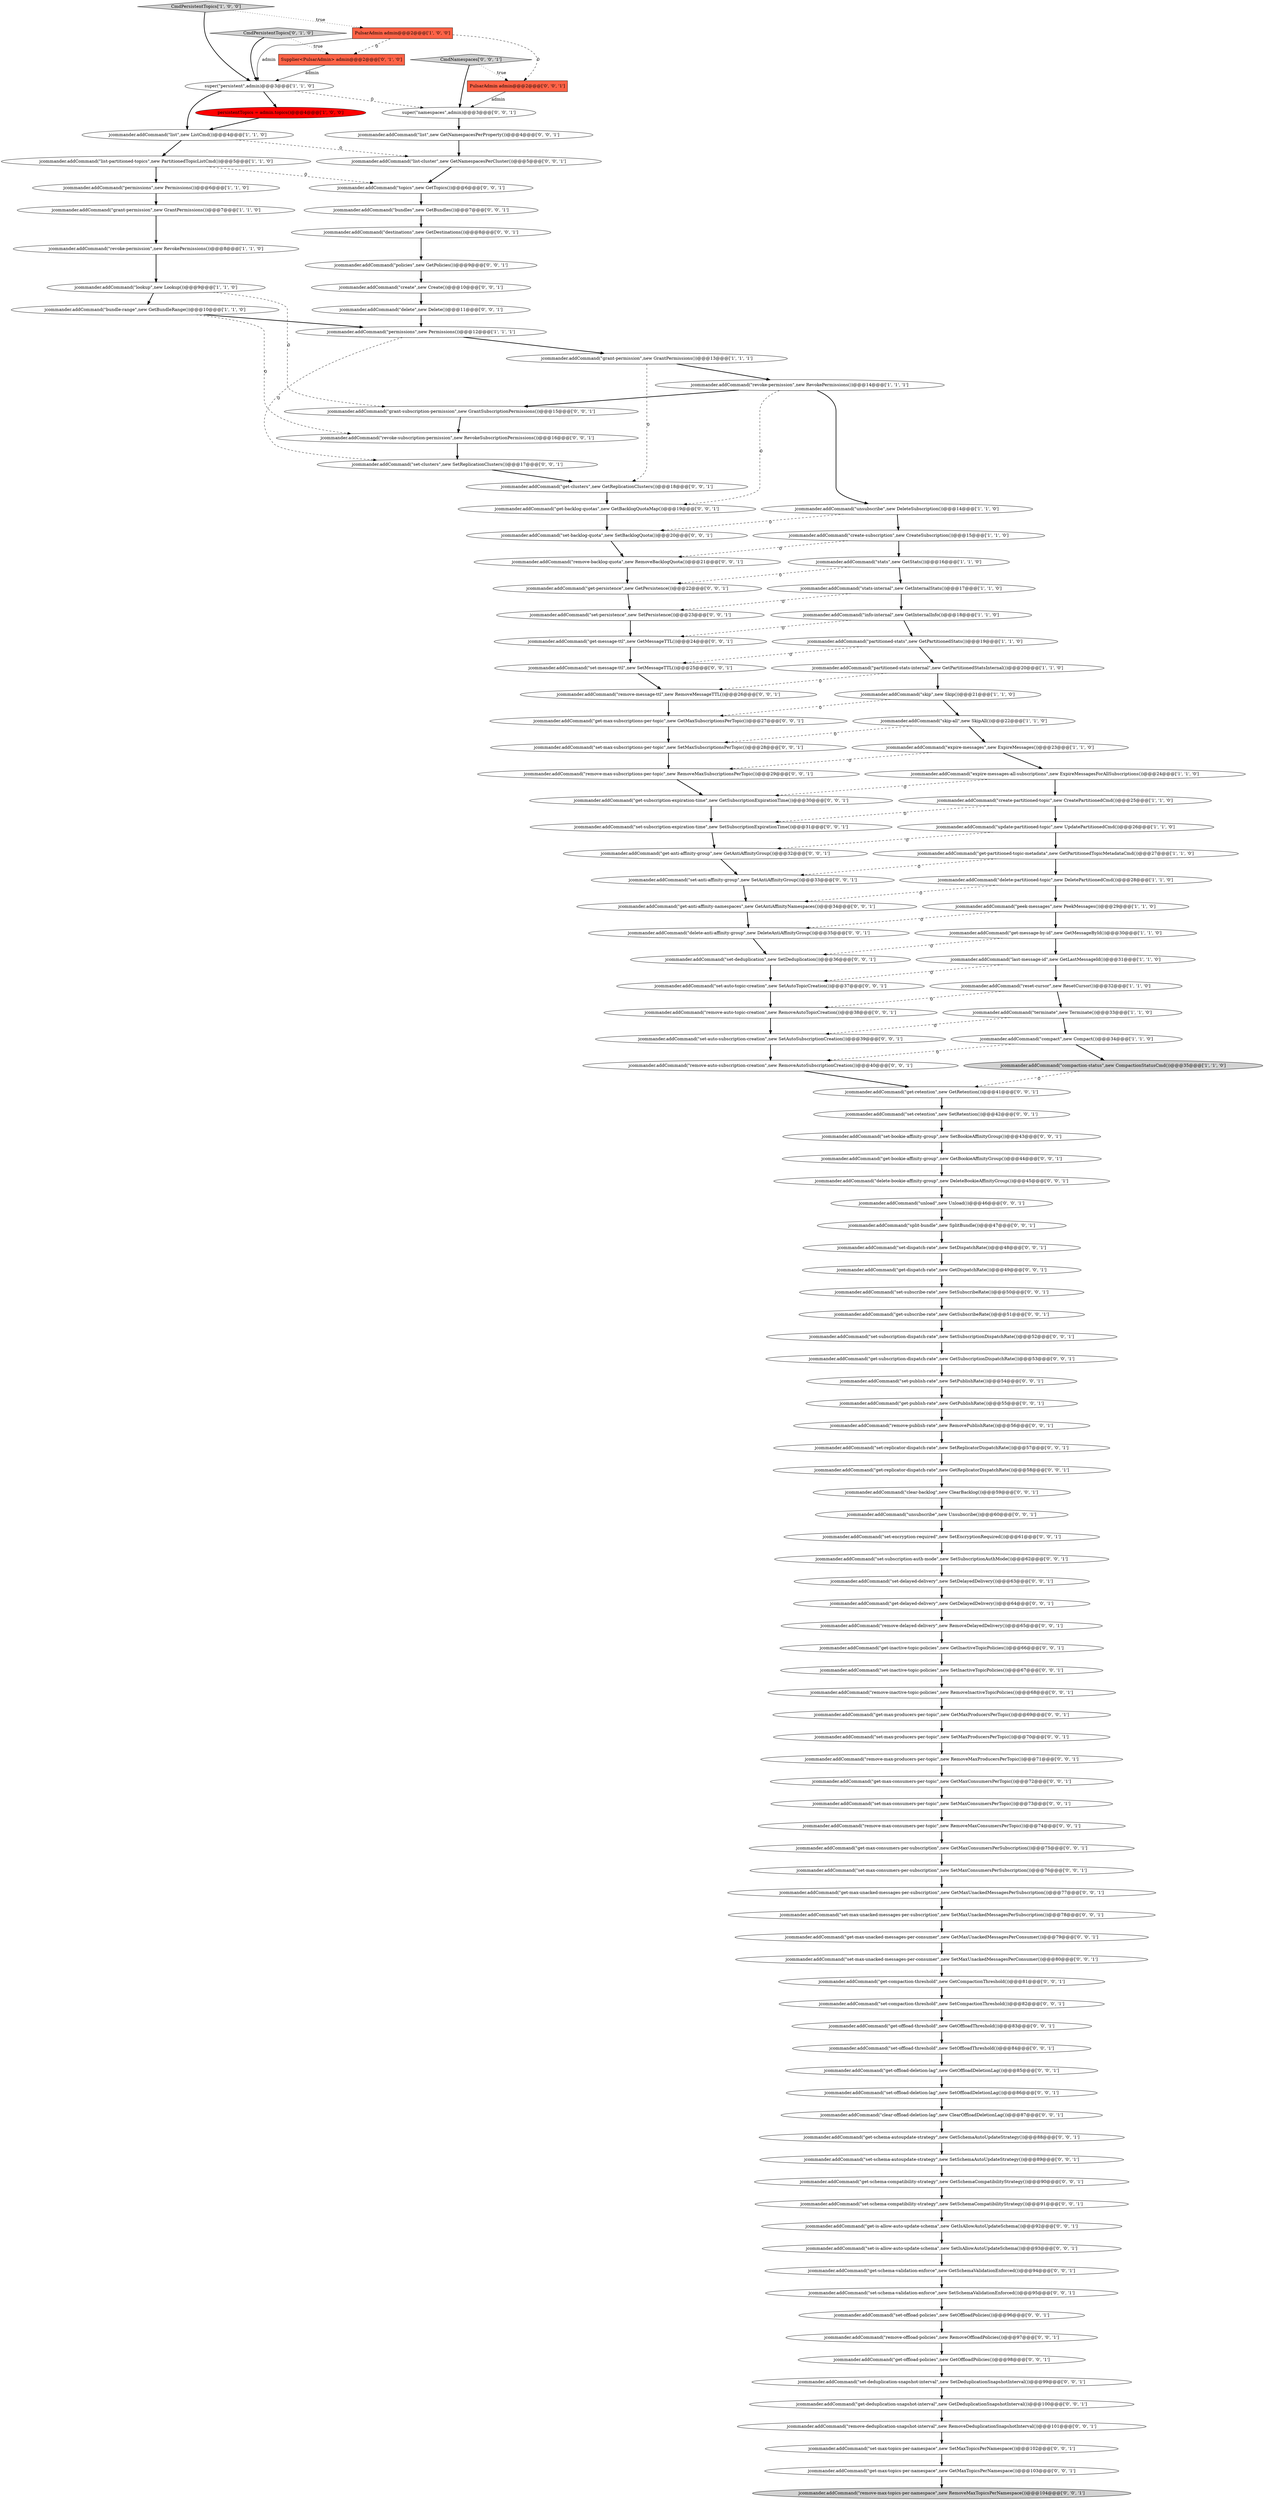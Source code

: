digraph {
33 [style = filled, label = "jcommander.addCommand(\"lookup\",new Lookup())@@@9@@@['1', '1', '0']", fillcolor = white, shape = ellipse image = "AAA0AAABBB1BBB"];
49 [style = filled, label = "jcommander.addCommand(\"remove-max-topics-per-namespace\",new RemoveMaxTopicsPerNamespace())@@@104@@@['0', '0', '1']", fillcolor = lightgray, shape = ellipse image = "AAA0AAABBB3BBB"];
71 [style = filled, label = "jcommander.addCommand(\"list\",new GetNamespacesPerProperty())@@@4@@@['0', '0', '1']", fillcolor = white, shape = ellipse image = "AAA0AAABBB3BBB"];
45 [style = filled, label = "jcommander.addCommand(\"get-publish-rate\",new GetPublishRate())@@@55@@@['0', '0', '1']", fillcolor = white, shape = ellipse image = "AAA0AAABBB3BBB"];
41 [style = filled, label = "jcommander.addCommand(\"remove-auto-topic-creation\",new RemoveAutoTopicCreation())@@@38@@@['0', '0', '1']", fillcolor = white, shape = ellipse image = "AAA0AAABBB3BBB"];
4 [style = filled, label = "jcommander.addCommand(\"update-partitioned-topic\",new UpdatePartitionedCmd())@@@26@@@['1', '1', '0']", fillcolor = white, shape = ellipse image = "AAA0AAABBB1BBB"];
63 [style = filled, label = "jcommander.addCommand(\"get-retention\",new GetRetention())@@@41@@@['0', '0', '1']", fillcolor = white, shape = ellipse image = "AAA0AAABBB3BBB"];
88 [style = filled, label = "jcommander.addCommand(\"get-max-topics-per-namespace\",new GetMaxTopicsPerNamespace())@@@103@@@['0', '0', '1']", fillcolor = white, shape = ellipse image = "AAA0AAABBB3BBB"];
123 [style = filled, label = "jcommander.addCommand(\"set-subscribe-rate\",new SetSubscribeRate())@@@50@@@['0', '0', '1']", fillcolor = white, shape = ellipse image = "AAA0AAABBB3BBB"];
70 [style = filled, label = "jcommander.addCommand(\"set-delayed-delivery\",new SetDelayedDelivery())@@@63@@@['0', '0', '1']", fillcolor = white, shape = ellipse image = "AAA0AAABBB3BBB"];
73 [style = filled, label = "jcommander.addCommand(\"get-deduplication-snapshot-interval\",new GetDeduplicationSnapshotInterval())@@@100@@@['0', '0', '1']", fillcolor = white, shape = ellipse image = "AAA0AAABBB3BBB"];
18 [style = filled, label = "PulsarAdmin admin@@@2@@@['1', '0', '0']", fillcolor = tomato, shape = box image = "AAA1AAABBB1BBB"];
137 [style = filled, label = "jcommander.addCommand(\"set-subscription-dispatch-rate\",new SetSubscriptionDispatchRate())@@@52@@@['0', '0', '1']", fillcolor = white, shape = ellipse image = "AAA0AAABBB3BBB"];
56 [style = filled, label = "jcommander.addCommand(\"get-bookie-affinity-group\",new GetBookieAffinityGroup())@@@44@@@['0', '0', '1']", fillcolor = white, shape = ellipse image = "AAA0AAABBB3BBB"];
67 [style = filled, label = "jcommander.addCommand(\"set-anti-affinity-group\",new SetAntiAffinityGroup())@@@33@@@['0', '0', '1']", fillcolor = white, shape = ellipse image = "AAA0AAABBB3BBB"];
115 [style = filled, label = "jcommander.addCommand(\"delete-bookie-affinity-group\",new DeleteBookieAffinityGroup())@@@45@@@['0', '0', '1']", fillcolor = white, shape = ellipse image = "AAA0AAABBB3BBB"];
55 [style = filled, label = "jcommander.addCommand(\"get-backlog-quotas\",new GetBacklogQuotaMap())@@@19@@@['0', '0', '1']", fillcolor = white, shape = ellipse image = "AAA0AAABBB3BBB"];
100 [style = filled, label = "jcommander.addCommand(\"set-max-consumers-per-topic\",new SetMaxConsumersPerTopic())@@@73@@@['0', '0', '1']", fillcolor = white, shape = ellipse image = "AAA0AAABBB3BBB"];
13 [style = filled, label = "jcommander.addCommand(\"partitioned-stats\",new GetPartitionedStats())@@@19@@@['1', '1', '0']", fillcolor = white, shape = ellipse image = "AAA0AAABBB1BBB"];
82 [style = filled, label = "jcommander.addCommand(\"set-replicator-dispatch-rate\",new SetReplicatorDispatchRate())@@@57@@@['0', '0', '1']", fillcolor = white, shape = ellipse image = "AAA0AAABBB3BBB"];
9 [style = filled, label = "jcommander.addCommand(\"terminate\",new Terminate())@@@33@@@['1', '1', '0']", fillcolor = white, shape = ellipse image = "AAA0AAABBB1BBB"];
133 [style = filled, label = "jcommander.addCommand(\"get-offload-threshold\",new GetOffloadThreshold())@@@83@@@['0', '0', '1']", fillcolor = white, shape = ellipse image = "AAA0AAABBB3BBB"];
5 [style = filled, label = "jcommander.addCommand(\"unsubscribe\",new DeleteSubscription())@@@14@@@['1', '1', '0']", fillcolor = white, shape = ellipse image = "AAA0AAABBB1BBB"];
94 [style = filled, label = "jcommander.addCommand(\"get-offload-deletion-lag\",new GetOffloadDeletionLag())@@@85@@@['0', '0', '1']", fillcolor = white, shape = ellipse image = "AAA0AAABBB3BBB"];
44 [style = filled, label = "jcommander.addCommand(\"grant-subscription-permission\",new GrantSubscriptionPermissions())@@@15@@@['0', '0', '1']", fillcolor = white, shape = ellipse image = "AAA0AAABBB3BBB"];
95 [style = filled, label = "jcommander.addCommand(\"get-message-ttl\",new GetMessageTTL())@@@24@@@['0', '0', '1']", fillcolor = white, shape = ellipse image = "AAA0AAABBB3BBB"];
62 [style = filled, label = "jcommander.addCommand(\"set-max-unacked-messages-per-consumer\",new SetMaxUnackedMessagesPerConsumer())@@@80@@@['0', '0', '1']", fillcolor = white, shape = ellipse image = "AAA0AAABBB3BBB"];
130 [style = filled, label = "jcommander.addCommand(\"set-max-producers-per-topic\",new SetMaxProducersPerTopic())@@@70@@@['0', '0', '1']", fillcolor = white, shape = ellipse image = "AAA0AAABBB3BBB"];
136 [style = filled, label = "jcommander.addCommand(\"get-persistence\",new GetPersistence())@@@22@@@['0', '0', '1']", fillcolor = white, shape = ellipse image = "AAA0AAABBB3BBB"];
22 [style = filled, label = "jcommander.addCommand(\"skip\",new Skip())@@@21@@@['1', '1', '0']", fillcolor = white, shape = ellipse image = "AAA0AAABBB1BBB"];
38 [style = filled, label = "jcommander.addCommand(\"get-dispatch-rate\",new GetDispatchRate())@@@49@@@['0', '0', '1']", fillcolor = white, shape = ellipse image = "AAA0AAABBB3BBB"];
110 [style = filled, label = "jcommander.addCommand(\"set-max-topics-per-namespace\",new SetMaxTopicsPerNamespace())@@@102@@@['0', '0', '1']", fillcolor = white, shape = ellipse image = "AAA0AAABBB3BBB"];
10 [style = filled, label = "jcommander.addCommand(\"compact\",new Compact())@@@34@@@['1', '1', '0']", fillcolor = white, shape = ellipse image = "AAA0AAABBB1BBB"];
30 [style = filled, label = "jcommander.addCommand(\"reset-cursor\",new ResetCursor())@@@32@@@['1', '1', '0']", fillcolor = white, shape = ellipse image = "AAA0AAABBB1BBB"];
19 [style = filled, label = "jcommander.addCommand(\"partitioned-stats-internal\",new GetPartitionedStatsInternal())@@@20@@@['1', '1', '0']", fillcolor = white, shape = ellipse image = "AAA0AAABBB1BBB"];
11 [style = filled, label = "persistentTopics = admin.topics()@@@4@@@['1', '0', '0']", fillcolor = red, shape = ellipse image = "AAA1AAABBB1BBB"];
40 [style = filled, label = "jcommander.addCommand(\"delete-anti-affinity-group\",new DeleteAntiAffinityGroup())@@@35@@@['0', '0', '1']", fillcolor = white, shape = ellipse image = "AAA0AAABBB3BBB"];
50 [style = filled, label = "super(\"namespaces\",admin)@@@3@@@['0', '0', '1']", fillcolor = white, shape = ellipse image = "AAA0AAABBB3BBB"];
113 [style = filled, label = "jcommander.addCommand(\"list-cluster\",new GetNamespacesPerCluster())@@@5@@@['0', '0', '1']", fillcolor = white, shape = ellipse image = "AAA0AAABBB3BBB"];
32 [style = filled, label = "jcommander.addCommand(\"list-partitioned-topics\",new PartitionedTopicListCmd())@@@5@@@['1', '1', '0']", fillcolor = white, shape = ellipse image = "AAA0AAABBB1BBB"];
132 [style = filled, label = "jcommander.addCommand(\"remove-max-consumers-per-topic\",new RemoveMaxConsumersPerTopic())@@@74@@@['0', '0', '1']", fillcolor = white, shape = ellipse image = "AAA0AAABBB3BBB"];
34 [style = filled, label = "jcommander.addCommand(\"get-message-by-id\",new GetMessageById())@@@30@@@['1', '1', '0']", fillcolor = white, shape = ellipse image = "AAA0AAABBB1BBB"];
65 [style = filled, label = "jcommander.addCommand(\"set-is-allow-auto-update-schema\",new SetIsAllowAutoUpdateSchema())@@@93@@@['0', '0', '1']", fillcolor = white, shape = ellipse image = "AAA0AAABBB3BBB"];
87 [style = filled, label = "jcommander.addCommand(\"remove-deduplication-snapshot-interval\",new RemoveDeduplicationSnapshotInterval())@@@101@@@['0', '0', '1']", fillcolor = white, shape = ellipse image = "AAA0AAABBB3BBB"];
129 [style = filled, label = "jcommander.addCommand(\"get-is-allow-auto-update-schema\",new GetIsAllowAutoUpdateSchema())@@@92@@@['0', '0', '1']", fillcolor = white, shape = ellipse image = "AAA0AAABBB3BBB"];
72 [style = filled, label = "jcommander.addCommand(\"set-clusters\",new SetReplicationClusters())@@@17@@@['0', '0', '1']", fillcolor = white, shape = ellipse image = "AAA0AAABBB3BBB"];
121 [style = filled, label = "jcommander.addCommand(\"set-subscription-expiration-time\",new SetSubscriptionExpirationTime())@@@31@@@['0', '0', '1']", fillcolor = white, shape = ellipse image = "AAA0AAABBB3BBB"];
51 [style = filled, label = "jcommander.addCommand(\"set-max-unacked-messages-per-subscription\",new SetMaxUnackedMessagesPerSubscription())@@@78@@@['0', '0', '1']", fillcolor = white, shape = ellipse image = "AAA0AAABBB3BBB"];
103 [style = filled, label = "jcommander.addCommand(\"get-schema-compatibility-strategy\",new GetSchemaCompatibilityStrategy())@@@90@@@['0', '0', '1']", fillcolor = white, shape = ellipse image = "AAA0AAABBB3BBB"];
74 [style = filled, label = "jcommander.addCommand(\"get-max-subscriptions-per-topic\",new GetMaxSubscriptionsPerTopic())@@@27@@@['0', '0', '1']", fillcolor = white, shape = ellipse image = "AAA0AAABBB3BBB"];
128 [style = filled, label = "jcommander.addCommand(\"get-compaction-threshold\",new GetCompactionThreshold())@@@81@@@['0', '0', '1']", fillcolor = white, shape = ellipse image = "AAA0AAABBB3BBB"];
106 [style = filled, label = "jcommander.addCommand(\"remove-max-producers-per-topic\",new RemoveMaxProducersPerTopic())@@@71@@@['0', '0', '1']", fillcolor = white, shape = ellipse image = "AAA0AAABBB3BBB"];
138 [style = filled, label = "jcommander.addCommand(\"revoke-subscription-permission\",new RevokeSubscriptionPermissions())@@@16@@@['0', '0', '1']", fillcolor = white, shape = ellipse image = "AAA0AAABBB3BBB"];
2 [style = filled, label = "jcommander.addCommand(\"grant-permission\",new GrantPermissions())@@@7@@@['1', '1', '0']", fillcolor = white, shape = ellipse image = "AAA0AAABBB1BBB"];
37 [style = filled, label = "CmdPersistentTopics['0', '1', '0']", fillcolor = lightgray, shape = diamond image = "AAA0AAABBB2BBB"];
47 [style = filled, label = "jcommander.addCommand(\"set-deduplication-snapshot-interval\",new SetDeduplicationSnapshotInterval())@@@99@@@['0', '0', '1']", fillcolor = white, shape = ellipse image = "AAA0AAABBB3BBB"];
89 [style = filled, label = "jcommander.addCommand(\"clear-backlog\",new ClearBacklog())@@@59@@@['0', '0', '1']", fillcolor = white, shape = ellipse image = "AAA0AAABBB3BBB"];
46 [style = filled, label = "jcommander.addCommand(\"set-retention\",new SetRetention())@@@42@@@['0', '0', '1']", fillcolor = white, shape = ellipse image = "AAA0AAABBB3BBB"];
134 [style = filled, label = "jcommander.addCommand(\"remove-inactive-topic-policies\",new RemoveInactiveTopicPolicies())@@@68@@@['0', '0', '1']", fillcolor = white, shape = ellipse image = "AAA0AAABBB3BBB"];
8 [style = filled, label = "jcommander.addCommand(\"peek-messages\",new PeekMessages())@@@29@@@['1', '1', '0']", fillcolor = white, shape = ellipse image = "AAA0AAABBB1BBB"];
111 [style = filled, label = "jcommander.addCommand(\"get-offload-policies\",new GetOffloadPolicies())@@@98@@@['0', '0', '1']", fillcolor = white, shape = ellipse image = "AAA0AAABBB3BBB"];
98 [style = filled, label = "jcommander.addCommand(\"get-max-producers-per-topic\",new GetMaxProducersPerTopic())@@@69@@@['0', '0', '1']", fillcolor = white, shape = ellipse image = "AAA0AAABBB3BBB"];
53 [style = filled, label = "jcommander.addCommand(\"unload\",new Unload())@@@46@@@['0', '0', '1']", fillcolor = white, shape = ellipse image = "AAA0AAABBB3BBB"];
117 [style = filled, label = "jcommander.addCommand(\"get-max-consumers-per-subscription\",new GetMaxConsumersPerSubscription())@@@75@@@['0', '0', '1']", fillcolor = white, shape = ellipse image = "AAA0AAABBB3BBB"];
126 [style = filled, label = "jcommander.addCommand(\"set-max-consumers-per-subscription\",new SetMaxConsumersPerSubscription())@@@76@@@['0', '0', '1']", fillcolor = white, shape = ellipse image = "AAA0AAABBB3BBB"];
54 [style = filled, label = "jcommander.addCommand(\"get-schema-validation-enforce\",new GetSchemaValidationEnforced())@@@94@@@['0', '0', '1']", fillcolor = white, shape = ellipse image = "AAA0AAABBB3BBB"];
85 [style = filled, label = "jcommander.addCommand(\"set-schema-autoupdate-strategy\",new SetSchemaAutoUpdateStrategy())@@@89@@@['0', '0', '1']", fillcolor = white, shape = ellipse image = "AAA0AAABBB3BBB"];
96 [style = filled, label = "jcommander.addCommand(\"get-anti-affinity-namespaces\",new GetAntiAffinityNamespaces())@@@34@@@['0', '0', '1']", fillcolor = white, shape = ellipse image = "AAA0AAABBB3BBB"];
16 [style = filled, label = "jcommander.addCommand(\"permissions\",new Permissions())@@@12@@@['1', '1', '1']", fillcolor = white, shape = ellipse image = "AAA0AAABBB1BBB"];
101 [style = filled, label = "jcommander.addCommand(\"set-subscription-auth-mode\",new SetSubscriptionAuthMode())@@@62@@@['0', '0', '1']", fillcolor = white, shape = ellipse image = "AAA0AAABBB3BBB"];
43 [style = filled, label = "jcommander.addCommand(\"set-deduplication\",new SetDeduplication())@@@36@@@['0', '0', '1']", fillcolor = white, shape = ellipse image = "AAA0AAABBB3BBB"];
28 [style = filled, label = "super(\"persistent\",admin)@@@3@@@['1', '1', '0']", fillcolor = white, shape = ellipse image = "AAA0AAABBB1BBB"];
64 [style = filled, label = "jcommander.addCommand(\"get-inactive-topic-policies\",new GetInactiveTopicPolicies())@@@66@@@['0', '0', '1']", fillcolor = white, shape = ellipse image = "AAA0AAABBB3BBB"];
3 [style = filled, label = "jcommander.addCommand(\"revoke-permission\",new RevokePermissions())@@@8@@@['1', '1', '0']", fillcolor = white, shape = ellipse image = "AAA0AAABBB1BBB"];
77 [style = filled, label = "jcommander.addCommand(\"remove-publish-rate\",new RemovePublishRate())@@@56@@@['0', '0', '1']", fillcolor = white, shape = ellipse image = "AAA0AAABBB3BBB"];
21 [style = filled, label = "jcommander.addCommand(\"stats-internal\",new GetInternalStats())@@@17@@@['1', '1', '0']", fillcolor = white, shape = ellipse image = "AAA0AAABBB1BBB"];
127 [style = filled, label = "jcommander.addCommand(\"get-subscription-dispatch-rate\",new GetSubscriptionDispatchRate())@@@53@@@['0', '0', '1']", fillcolor = white, shape = ellipse image = "AAA0AAABBB3BBB"];
104 [style = filled, label = "jcommander.addCommand(\"get-replicator-dispatch-rate\",new GetReplicatorDispatchRate())@@@58@@@['0', '0', '1']", fillcolor = white, shape = ellipse image = "AAA0AAABBB3BBB"];
60 [style = filled, label = "jcommander.addCommand(\"get-clusters\",new GetReplicationClusters())@@@18@@@['0', '0', '1']", fillcolor = white, shape = ellipse image = "AAA0AAABBB3BBB"];
59 [style = filled, label = "jcommander.addCommand(\"get-max-unacked-messages-per-consumer\",new GetMaxUnackedMessagesPerConsumer())@@@79@@@['0', '0', '1']", fillcolor = white, shape = ellipse image = "AAA0AAABBB3BBB"];
84 [style = filled, label = "jcommander.addCommand(\"set-max-subscriptions-per-topic\",new SetMaxSubscriptionsPerTopic())@@@28@@@['0', '0', '1']", fillcolor = white, shape = ellipse image = "AAA0AAABBB3BBB"];
17 [style = filled, label = "jcommander.addCommand(\"list\",new ListCmd())@@@4@@@['1', '1', '0']", fillcolor = white, shape = ellipse image = "AAA0AAABBB1BBB"];
75 [style = filled, label = "jcommander.addCommand(\"remove-offload-policies\",new RemoveOffloadPolicies())@@@97@@@['0', '0', '1']", fillcolor = white, shape = ellipse image = "AAA0AAABBB3BBB"];
78 [style = filled, label = "jcommander.addCommand(\"get-subscription-expiration-time\",new GetSubscriptionExpirationTime())@@@30@@@['0', '0', '1']", fillcolor = white, shape = ellipse image = "AAA0AAABBB3BBB"];
25 [style = filled, label = "jcommander.addCommand(\"revoke-permission\",new RevokePermissions())@@@14@@@['1', '1', '1']", fillcolor = white, shape = ellipse image = "AAA0AAABBB1BBB"];
102 [style = filled, label = "jcommander.addCommand(\"get-max-consumers-per-topic\",new GetMaxConsumersPerTopic())@@@72@@@['0', '0', '1']", fillcolor = white, shape = ellipse image = "AAA0AAABBB3BBB"];
24 [style = filled, label = "jcommander.addCommand(\"stats\",new GetStats())@@@16@@@['1', '1', '0']", fillcolor = white, shape = ellipse image = "AAA0AAABBB1BBB"];
107 [style = filled, label = "jcommander.addCommand(\"remove-message-ttl\",new RemoveMessageTTL())@@@26@@@['0', '0', '1']", fillcolor = white, shape = ellipse image = "AAA0AAABBB3BBB"];
86 [style = filled, label = "jcommander.addCommand(\"set-auto-topic-creation\",new SetAutoTopicCreation())@@@37@@@['0', '0', '1']", fillcolor = white, shape = ellipse image = "AAA0AAABBB3BBB"];
0 [style = filled, label = "jcommander.addCommand(\"info-internal\",new GetInternalInfo())@@@18@@@['1', '1', '0']", fillcolor = white, shape = ellipse image = "AAA0AAABBB1BBB"];
114 [style = filled, label = "jcommander.addCommand(\"destinations\",new GetDestinations())@@@8@@@['0', '0', '1']", fillcolor = white, shape = ellipse image = "AAA0AAABBB3BBB"];
42 [style = filled, label = "jcommander.addCommand(\"set-offload-threshold\",new SetOffloadThreshold())@@@84@@@['0', '0', '1']", fillcolor = white, shape = ellipse image = "AAA0AAABBB3BBB"];
109 [style = filled, label = "jcommander.addCommand(\"policies\",new GetPolicies())@@@9@@@['0', '0', '1']", fillcolor = white, shape = ellipse image = "AAA0AAABBB3BBB"];
68 [style = filled, label = "jcommander.addCommand(\"set-auto-subscription-creation\",new SetAutoSubscriptionCreation())@@@39@@@['0', '0', '1']", fillcolor = white, shape = ellipse image = "AAA0AAABBB3BBB"];
12 [style = filled, label = "jcommander.addCommand(\"grant-permission\",new GrantPermissions())@@@13@@@['1', '1', '1']", fillcolor = white, shape = ellipse image = "AAA0AAABBB1BBB"];
36 [style = filled, label = "Supplier<PulsarAdmin> admin@@@2@@@['0', '1', '0']", fillcolor = tomato, shape = box image = "AAA1AAABBB2BBB"];
135 [style = filled, label = "jcommander.addCommand(\"set-inactive-topic-policies\",new SetInactiveTopicPolicies())@@@67@@@['0', '0', '1']", fillcolor = white, shape = ellipse image = "AAA0AAABBB3BBB"];
91 [style = filled, label = "jcommander.addCommand(\"set-offload-policies\",new SetOffloadPolicies())@@@96@@@['0', '0', '1']", fillcolor = white, shape = ellipse image = "AAA0AAABBB3BBB"];
116 [style = filled, label = "jcommander.addCommand(\"set-message-ttl\",new SetMessageTTL())@@@25@@@['0', '0', '1']", fillcolor = white, shape = ellipse image = "AAA0AAABBB3BBB"];
97 [style = filled, label = "jcommander.addCommand(\"set-persistence\",new SetPersistence())@@@23@@@['0', '0', '1']", fillcolor = white, shape = ellipse image = "AAA0AAABBB3BBB"];
122 [style = filled, label = "jcommander.addCommand(\"get-anti-affinity-group\",new GetAntiAffinityGroup())@@@32@@@['0', '0', '1']", fillcolor = white, shape = ellipse image = "AAA0AAABBB3BBB"];
120 [style = filled, label = "PulsarAdmin admin@@@2@@@['0', '0', '1']", fillcolor = tomato, shape = box image = "AAA0AAABBB3BBB"];
66 [style = filled, label = "jcommander.addCommand(\"set-backlog-quota\",new SetBacklogQuota())@@@20@@@['0', '0', '1']", fillcolor = white, shape = ellipse image = "AAA0AAABBB3BBB"];
90 [style = filled, label = "jcommander.addCommand(\"bundles\",new GetBundles())@@@7@@@['0', '0', '1']", fillcolor = white, shape = ellipse image = "AAA0AAABBB3BBB"];
131 [style = filled, label = "jcommander.addCommand(\"split-bundle\",new SplitBundle())@@@47@@@['0', '0', '1']", fillcolor = white, shape = ellipse image = "AAA0AAABBB3BBB"];
118 [style = filled, label = "jcommander.addCommand(\"set-schema-compatibility-strategy\",new SetSchemaCompatibilityStrategy())@@@91@@@['0', '0', '1']", fillcolor = white, shape = ellipse image = "AAA0AAABBB3BBB"];
99 [style = filled, label = "jcommander.addCommand(\"get-subscribe-rate\",new GetSubscribeRate())@@@51@@@['0', '0', '1']", fillcolor = white, shape = ellipse image = "AAA0AAABBB3BBB"];
124 [style = filled, label = "jcommander.addCommand(\"unsubscribe\",new Unsubscribe())@@@60@@@['0', '0', '1']", fillcolor = white, shape = ellipse image = "AAA0AAABBB3BBB"];
23 [style = filled, label = "jcommander.addCommand(\"expire-messages\",new ExpireMessages())@@@23@@@['1', '1', '0']", fillcolor = white, shape = ellipse image = "AAA0AAABBB1BBB"];
26 [style = filled, label = "jcommander.addCommand(\"create-subscription\",new CreateSubscription())@@@15@@@['1', '1', '0']", fillcolor = white, shape = ellipse image = "AAA0AAABBB1BBB"];
35 [style = filled, label = "jcommander.addCommand(\"create-partitioned-topic\",new CreatePartitionedCmd())@@@25@@@['1', '1', '0']", fillcolor = white, shape = ellipse image = "AAA0AAABBB1BBB"];
15 [style = filled, label = "jcommander.addCommand(\"last-message-id\",new GetLastMessageId())@@@31@@@['1', '1', '0']", fillcolor = white, shape = ellipse image = "AAA0AAABBB1BBB"];
76 [style = filled, label = "jcommander.addCommand(\"get-delayed-delivery\",new GetDelayedDelivery())@@@64@@@['0', '0', '1']", fillcolor = white, shape = ellipse image = "AAA0AAABBB3BBB"];
69 [style = filled, label = "jcommander.addCommand(\"set-schema-validation-enforce\",new SetSchemaValidationEnforced())@@@95@@@['0', '0', '1']", fillcolor = white, shape = ellipse image = "AAA0AAABBB3BBB"];
79 [style = filled, label = "jcommander.addCommand(\"topics\",new GetTopics())@@@6@@@['0', '0', '1']", fillcolor = white, shape = ellipse image = "AAA0AAABBB3BBB"];
57 [style = filled, label = "jcommander.addCommand(\"set-compaction-threshold\",new SetCompactionThreshold())@@@82@@@['0', '0', '1']", fillcolor = white, shape = ellipse image = "AAA0AAABBB3BBB"];
14 [style = filled, label = "jcommander.addCommand(\"delete-partitioned-topic\",new DeletePartitionedCmd())@@@28@@@['1', '1', '0']", fillcolor = white, shape = ellipse image = "AAA0AAABBB1BBB"];
27 [style = filled, label = "CmdPersistentTopics['1', '0', '0']", fillcolor = lightgray, shape = diamond image = "AAA0AAABBB1BBB"];
92 [style = filled, label = "jcommander.addCommand(\"remove-auto-subscription-creation\",new RemoveAutoSubscriptionCreation())@@@40@@@['0', '0', '1']", fillcolor = white, shape = ellipse image = "AAA0AAABBB3BBB"];
119 [style = filled, label = "jcommander.addCommand(\"remove-max-subscriptions-per-topic\",new RemoveMaxSubscriptionsPerTopic())@@@29@@@['0', '0', '1']", fillcolor = white, shape = ellipse image = "AAA0AAABBB3BBB"];
125 [style = filled, label = "jcommander.addCommand(\"set-offload-deletion-lag\",new SetOffloadDeletionLag())@@@86@@@['0', '0', '1']", fillcolor = white, shape = ellipse image = "AAA0AAABBB3BBB"];
61 [style = filled, label = "jcommander.addCommand(\"set-encryption-required\",new SetEncryptionRequired())@@@61@@@['0', '0', '1']", fillcolor = white, shape = ellipse image = "AAA0AAABBB3BBB"];
52 [style = filled, label = "jcommander.addCommand(\"set-bookie-affinity-group\",new SetBookieAffinityGroup())@@@43@@@['0', '0', '1']", fillcolor = white, shape = ellipse image = "AAA0AAABBB3BBB"];
7 [style = filled, label = "jcommander.addCommand(\"bundle-range\",new GetBundleRange())@@@10@@@['1', '1', '0']", fillcolor = white, shape = ellipse image = "AAA0AAABBB1BBB"];
6 [style = filled, label = "jcommander.addCommand(\"expire-messages-all-subscriptions\",new ExpireMessagesForAllSubscriptions())@@@24@@@['1', '1', '0']", fillcolor = white, shape = ellipse image = "AAA0AAABBB1BBB"];
31 [style = filled, label = "jcommander.addCommand(\"compaction-status\",new CompactionStatusCmd())@@@35@@@['1', '1', '0']", fillcolor = lightgray, shape = ellipse image = "AAA0AAABBB1BBB"];
58 [style = filled, label = "jcommander.addCommand(\"set-dispatch-rate\",new SetDispatchRate())@@@48@@@['0', '0', '1']", fillcolor = white, shape = ellipse image = "AAA0AAABBB3BBB"];
81 [style = filled, label = "jcommander.addCommand(\"set-publish-rate\",new SetPublishRate())@@@54@@@['0', '0', '1']", fillcolor = white, shape = ellipse image = "AAA0AAABBB3BBB"];
29 [style = filled, label = "jcommander.addCommand(\"get-partitioned-topic-metadata\",new GetPartitionedTopicMetadataCmd())@@@27@@@['1', '1', '0']", fillcolor = white, shape = ellipse image = "AAA0AAABBB1BBB"];
83 [style = filled, label = "jcommander.addCommand(\"get-max-unacked-messages-per-subscription\",new GetMaxUnackedMessagesPerSubscription())@@@77@@@['0', '0', '1']", fillcolor = white, shape = ellipse image = "AAA0AAABBB3BBB"];
105 [style = filled, label = "jcommander.addCommand(\"remove-backlog-quota\",new RemoveBacklogQuota())@@@21@@@['0', '0', '1']", fillcolor = white, shape = ellipse image = "AAA0AAABBB3BBB"];
93 [style = filled, label = "jcommander.addCommand(\"remove-delayed-delivery\",new RemoveDelayedDelivery())@@@65@@@['0', '0', '1']", fillcolor = white, shape = ellipse image = "AAA0AAABBB3BBB"];
20 [style = filled, label = "jcommander.addCommand(\"skip-all\",new SkipAll())@@@22@@@['1', '1', '0']", fillcolor = white, shape = ellipse image = "AAA0AAABBB1BBB"];
112 [style = filled, label = "jcommander.addCommand(\"create\",new Create())@@@10@@@['0', '0', '1']", fillcolor = white, shape = ellipse image = "AAA0AAABBB3BBB"];
80 [style = filled, label = "jcommander.addCommand(\"get-schema-autoupdate-strategy\",new GetSchemaAutoUpdateStrategy())@@@88@@@['0', '0', '1']", fillcolor = white, shape = ellipse image = "AAA0AAABBB3BBB"];
108 [style = filled, label = "jcommander.addCommand(\"delete\",new Delete())@@@11@@@['0', '0', '1']", fillcolor = white, shape = ellipse image = "AAA0AAABBB3BBB"];
48 [style = filled, label = "CmdNamespaces['0', '0', '1']", fillcolor = lightgray, shape = diamond image = "AAA0AAABBB3BBB"];
39 [style = filled, label = "jcommander.addCommand(\"clear-offload-deletion-lag\",new ClearOffloadDeletionLag())@@@87@@@['0', '0', '1']", fillcolor = white, shape = ellipse image = "AAA0AAABBB3BBB"];
1 [style = filled, label = "jcommander.addCommand(\"permissions\",new Permissions())@@@6@@@['1', '1', '0']", fillcolor = white, shape = ellipse image = "AAA0AAABBB1BBB"];
39->80 [style = bold, label=""];
131->58 [style = bold, label=""];
67->96 [style = bold, label=""];
32->79 [style = dashed, label="0"];
6->35 [style = bold, label=""];
37->28 [style = bold, label=""];
18->120 [style = dashed, label="0"];
0->13 [style = bold, label=""];
65->54 [style = bold, label=""];
31->63 [style = dashed, label="0"];
27->28 [style = bold, label=""];
34->15 [style = bold, label=""];
21->97 [style = dashed, label="0"];
59->62 [style = bold, label=""];
127->81 [style = bold, label=""];
9->10 [style = bold, label=""];
44->138 [style = bold, label=""];
25->44 [style = bold, label=""];
61->101 [style = bold, label=""];
13->116 [style = dashed, label="0"];
7->138 [style = dashed, label="0"];
53->131 [style = bold, label=""];
6->78 [style = dashed, label="0"];
95->116 [style = bold, label=""];
75->111 [style = bold, label=""];
24->21 [style = bold, label=""];
82->104 [style = bold, label=""];
28->50 [style = dashed, label="0"];
7->16 [style = bold, label=""];
29->14 [style = bold, label=""];
81->45 [style = bold, label=""];
109->112 [style = bold, label=""];
93->64 [style = bold, label=""];
135->134 [style = bold, label=""];
37->36 [style = dotted, label="true"];
91->75 [style = bold, label=""];
25->55 [style = dashed, label="0"];
100->132 [style = bold, label=""];
27->18 [style = dotted, label="true"];
18->28 [style = solid, label="admin"];
34->43 [style = dashed, label="0"];
33->7 [style = bold, label=""];
57->133 [style = bold, label=""];
8->34 [style = bold, label=""];
10->31 [style = bold, label=""];
33->44 [style = dashed, label="0"];
21->0 [style = bold, label=""];
30->41 [style = dashed, label="0"];
12->60 [style = dashed, label="0"];
116->107 [style = bold, label=""];
80->85 [style = bold, label=""];
122->67 [style = bold, label=""];
68->92 [style = bold, label=""];
48->50 [style = bold, label=""];
102->100 [style = bold, label=""];
29->67 [style = dashed, label="0"];
3->33 [style = bold, label=""];
26->24 [style = bold, label=""];
66->105 [style = bold, label=""];
60->55 [style = bold, label=""];
113->79 [style = bold, label=""];
20->23 [style = bold, label=""];
64->135 [style = bold, label=""];
22->20 [style = bold, label=""];
83->51 [style = bold, label=""];
23->119 [style = dashed, label="0"];
129->65 [style = bold, label=""];
17->113 [style = dashed, label="0"];
24->136 [style = dashed, label="0"];
11->17 [style = bold, label=""];
42->94 [style = bold, label=""];
14->8 [style = bold, label=""];
103->118 [style = bold, label=""];
36->28 [style = solid, label="admin"];
120->50 [style = solid, label="admin"];
19->22 [style = bold, label=""];
55->66 [style = bold, label=""];
101->70 [style = bold, label=""];
86->41 [style = bold, label=""];
8->40 [style = dashed, label="0"];
9->68 [style = dashed, label="0"];
128->57 [style = bold, label=""];
88->49 [style = bold, label=""];
2->3 [style = bold, label=""];
105->136 [style = bold, label=""];
74->84 [style = bold, label=""];
41->68 [style = bold, label=""];
56->115 [style = bold, label=""];
115->53 [style = bold, label=""];
5->26 [style = bold, label=""];
30->9 [style = bold, label=""];
4->29 [style = bold, label=""];
4->122 [style = dashed, label="0"];
70->76 [style = bold, label=""];
71->113 [style = bold, label=""];
77->82 [style = bold, label=""];
98->130 [style = bold, label=""];
62->128 [style = bold, label=""];
107->74 [style = bold, label=""];
118->129 [style = bold, label=""];
112->108 [style = bold, label=""];
92->63 [style = bold, label=""];
14->96 [style = dashed, label="0"];
89->124 [style = bold, label=""];
97->95 [style = bold, label=""];
104->89 [style = bold, label=""];
58->38 [style = bold, label=""];
13->19 [style = bold, label=""];
63->46 [style = bold, label=""];
136->97 [style = bold, label=""];
114->109 [style = bold, label=""];
138->72 [style = bold, label=""];
18->36 [style = dashed, label="0"];
23->6 [style = bold, label=""];
32->1 [style = bold, label=""];
137->127 [style = bold, label=""];
106->102 [style = bold, label=""];
10->92 [style = dashed, label="0"];
28->17 [style = bold, label=""];
25->5 [style = bold, label=""];
1->2 [style = bold, label=""];
79->90 [style = bold, label=""];
50->71 [style = bold, label=""];
40->43 [style = bold, label=""];
85->103 [style = bold, label=""];
99->137 [style = bold, label=""];
133->42 [style = bold, label=""];
26->105 [style = dashed, label="0"];
78->121 [style = bold, label=""];
35->121 [style = dashed, label="0"];
96->40 [style = bold, label=""];
84->119 [style = bold, label=""];
110->88 [style = bold, label=""];
47->73 [style = bold, label=""];
94->125 [style = bold, label=""];
28->11 [style = bold, label=""];
134->98 [style = bold, label=""];
22->74 [style = dashed, label="0"];
54->69 [style = bold, label=""];
73->87 [style = bold, label=""];
52->56 [style = bold, label=""];
45->77 [style = bold, label=""];
20->84 [style = dashed, label="0"];
15->30 [style = bold, label=""];
117->126 [style = bold, label=""];
17->32 [style = bold, label=""];
72->60 [style = bold, label=""];
46->52 [style = bold, label=""];
69->91 [style = bold, label=""];
35->4 [style = bold, label=""];
108->16 [style = bold, label=""];
51->59 [style = bold, label=""];
119->78 [style = bold, label=""];
130->106 [style = bold, label=""];
43->86 [style = bold, label=""];
124->61 [style = bold, label=""];
12->25 [style = bold, label=""];
125->39 [style = bold, label=""];
16->72 [style = dashed, label="0"];
111->47 [style = bold, label=""];
121->122 [style = bold, label=""];
123->99 [style = bold, label=""];
5->66 [style = dashed, label="0"];
19->107 [style = dashed, label="0"];
132->117 [style = bold, label=""];
126->83 [style = bold, label=""];
0->95 [style = dashed, label="0"];
38->123 [style = bold, label=""];
16->12 [style = bold, label=""];
90->114 [style = bold, label=""];
76->93 [style = bold, label=""];
87->110 [style = bold, label=""];
48->120 [style = dotted, label="true"];
15->86 [style = dashed, label="0"];
}
